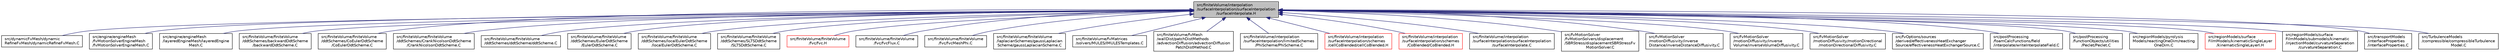digraph "src/finiteVolume/interpolation/surfaceInterpolation/surfaceInterpolation/surfaceInterpolate.H"
{
  bgcolor="transparent";
  edge [fontname="Helvetica",fontsize="10",labelfontname="Helvetica",labelfontsize="10"];
  node [fontname="Helvetica",fontsize="10",shape=record];
  Node1 [label="src/finiteVolume/interpolation\l/surfaceInterpolation/surfaceInterpolation\l/surfaceInterpolate.H",height=0.2,width=0.4,color="black", fillcolor="grey75", style="filled", fontcolor="black"];
  Node1 -> Node2 [dir="back",color="midnightblue",fontsize="10",style="solid",fontname="Helvetica"];
  Node2 [label="src/dynamicFvMesh/dynamic\lRefineFvMesh/dynamicRefineFvMesh.C",height=0.2,width=0.4,color="black",URL="$a04857.html"];
  Node1 -> Node3 [dir="back",color="midnightblue",fontsize="10",style="solid",fontname="Helvetica"];
  Node3 [label="src/engine/engineMesh\l/fvMotionSolverEngineMesh\l/fvMotionSolverEngineMesh.C",height=0.2,width=0.4,color="black",URL="$a05112.html"];
  Node1 -> Node4 [dir="back",color="midnightblue",fontsize="10",style="solid",fontname="Helvetica"];
  Node4 [label="src/engine/engineMesh\l/layeredEngineMesh/layeredEngine\lMesh.C",height=0.2,width=0.4,color="black",URL="$a05114.html"];
  Node1 -> Node5 [dir="back",color="midnightblue",fontsize="10",style="solid",fontname="Helvetica"];
  Node5 [label="src/finiteVolume/finiteVolume\l/ddtSchemes/backwardDdtScheme\l/backwardDdtScheme.C",height=0.2,width=0.4,color="black",URL="$a05794.html"];
  Node1 -> Node6 [dir="back",color="midnightblue",fontsize="10",style="solid",fontname="Helvetica"];
  Node6 [label="src/finiteVolume/finiteVolume\l/ddtSchemes/CoEulerDdtScheme\l/CoEulerDdtScheme.C",height=0.2,width=0.4,color="black",URL="$a05800.html"];
  Node1 -> Node7 [dir="back",color="midnightblue",fontsize="10",style="solid",fontname="Helvetica"];
  Node7 [label="src/finiteVolume/finiteVolume\l/ddtSchemes/CrankNicolsonDdtScheme\l/CrankNicolsonDdtScheme.C",height=0.2,width=0.4,color="black",URL="$a05803.html"];
  Node1 -> Node8 [dir="back",color="midnightblue",fontsize="10",style="solid",fontname="Helvetica"];
  Node8 [label="src/finiteVolume/finiteVolume\l/ddtSchemes/ddtScheme/ddtScheme.C",height=0.2,width=0.4,color="black",URL="$a05806.html"];
  Node1 -> Node9 [dir="back",color="midnightblue",fontsize="10",style="solid",fontname="Helvetica"];
  Node9 [label="src/finiteVolume/finiteVolume\l/ddtSchemes/EulerDdtScheme\l/EulerDdtScheme.C",height=0.2,width=0.4,color="black",URL="$a05809.html"];
  Node1 -> Node10 [dir="back",color="midnightblue",fontsize="10",style="solid",fontname="Helvetica"];
  Node10 [label="src/finiteVolume/finiteVolume\l/ddtSchemes/localEulerDdtScheme\l/localEulerDdtScheme.C",height=0.2,width=0.4,color="black",URL="$a05813.html"];
  Node1 -> Node11 [dir="back",color="midnightblue",fontsize="10",style="solid",fontname="Helvetica"];
  Node11 [label="src/finiteVolume/finiteVolume\l/ddtSchemes/SLTSDdtScheme\l/SLTSDdtScheme.C",height=0.2,width=0.4,color="black",URL="$a05816.html"];
  Node1 -> Node12 [dir="back",color="midnightblue",fontsize="10",style="solid",fontname="Helvetica"];
  Node12 [label="src/finiteVolume/finiteVolume\l/fvc/fvc.H",height=0.2,width=0.4,color="red",URL="$a05830.html"];
  Node1 -> Node13 [dir="back",color="midnightblue",fontsize="10",style="solid",fontname="Helvetica"];
  Node13 [label="src/finiteVolume/finiteVolume\l/fvc/fvcFlux.C",height=0.2,width=0.4,color="black",URL="$a05845.html"];
  Node1 -> Node14 [dir="back",color="midnightblue",fontsize="10",style="solid",fontname="Helvetica"];
  Node14 [label="src/finiteVolume/finiteVolume\l/fvc/fvcMeshPhi.C",height=0.2,width=0.4,color="black",URL="$a05854.html"];
  Node1 -> Node15 [dir="back",color="midnightblue",fontsize="10",style="solid",fontname="Helvetica"];
  Node15 [label="src/finiteVolume/finiteVolume\l/laplacianSchemes/gaussLaplacian\lScheme/gaussLaplacianScheme.C",height=0.2,width=0.4,color="black",URL="$a05917.html"];
  Node1 -> Node16 [dir="back",color="midnightblue",fontsize="10",style="solid",fontname="Helvetica"];
  Node16 [label="src/finiteVolume/fvMatrices\l/solvers/MULES/IMULESTemplates.C",height=0.2,width=0.4,color="black",URL="$a05961.html"];
  Node1 -> Node17 [dir="back",color="midnightblue",fontsize="10",style="solid",fontname="Helvetica"];
  Node17 [label="src/finiteVolume/fvMesh\l/wallDist/patchDistMethods\l/advectionDiffusion/advectionDiffusion\lPatchDistMethod.C",height=0.2,width=0.4,color="black",URL="$a06098.html"];
  Node1 -> Node18 [dir="back",color="midnightblue",fontsize="10",style="solid",fontname="Helvetica"];
  Node18 [label="src/finiteVolume/interpolation\l/surfaceInterpolation/limitedSchemes\l/PhiScheme/PhiScheme.C",height=0.2,width=0.4,color="black",URL="$a06193.html"];
  Node1 -> Node19 [dir="back",color="midnightblue",fontsize="10",style="solid",fontname="Helvetica"];
  Node19 [label="src/finiteVolume/interpolation\l/surfaceInterpolation/schemes\l/cellCoBlended/cellCoBlended.H",height=0.2,width=0.4,color="red",URL="$a06233.html"];
  Node1 -> Node20 [dir="back",color="midnightblue",fontsize="10",style="solid",fontname="Helvetica"];
  Node20 [label="src/finiteVolume/interpolation\l/surfaceInterpolation/schemes\l/CoBlended/CoBlended.H",height=0.2,width=0.4,color="red",URL="$a06240.html"];
  Node1 -> Node21 [dir="back",color="midnightblue",fontsize="10",style="solid",fontname="Helvetica"];
  Node21 [label="src/finiteVolume/interpolation\l/surfaceInterpolation/surfaceInterpolation\l/surfaceInterpolate.C",height=0.2,width=0.4,color="black",URL="$a06307.html"];
  Node1 -> Node22 [dir="back",color="midnightblue",fontsize="10",style="solid",fontname="Helvetica"];
  Node22 [label="src/fvMotionSolver\l/fvMotionSolvers/displacement\l/SBRStress/displacementSBRStressFv\lMotionSolver.C",height=0.2,width=0.4,color="black",URL="$a06341.html"];
  Node1 -> Node23 [dir="back",color="midnightblue",fontsize="10",style="solid",fontname="Helvetica"];
  Node23 [label="src/fvMotionSolver\l/motionDiffusivity/inverse\lDistance/inverseDistanceDiffusivity.C",height=0.2,width=0.4,color="black",URL="$a06361.html"];
  Node1 -> Node24 [dir="back",color="midnightblue",fontsize="10",style="solid",fontname="Helvetica"];
  Node24 [label="src/fvMotionSolver\l/motionDiffusivity/inverse\lVolume/inverseVolumeDiffusivity.C",height=0.2,width=0.4,color="black",URL="$a06367.html"];
  Node1 -> Node25 [dir="back",color="midnightblue",fontsize="10",style="solid",fontname="Helvetica"];
  Node25 [label="src/fvMotionSolver\l/motionDiffusivity/motionDirectional\l/motionDirectionalDiffusivity.C",height=0.2,width=0.4,color="black",URL="$a06375.html"];
  Node1 -> Node26 [dir="back",color="midnightblue",fontsize="10",style="solid",fontname="Helvetica"];
  Node26 [label="src/fvOptions/sources\l/derived/effectivenessHeatExchanger\lSource/effectivenessHeatExchangerSource.C",height=0.2,width=0.4,color="black",URL="$a06424.html"];
  Node1 -> Node27 [dir="back",color="midnightblue",fontsize="10",style="solid",fontname="Helvetica"];
  Node27 [label="src/postProcessing\l/foamCalcFunctions/field\l/interpolate/writeInterpolateField.C",height=0.2,width=0.4,color="black",URL="$a09338.html"];
  Node1 -> Node28 [dir="back",color="midnightblue",fontsize="10",style="solid",fontname="Helvetica"];
  Node28 [label="src/postProcessing\l/functionObjects/utilities\l/Peclet/Peclet.C",height=0.2,width=0.4,color="black",URL="$a09514.html"];
  Node1 -> Node29 [dir="back",color="midnightblue",fontsize="10",style="solid",fontname="Helvetica"];
  Node29 [label="src/regionModels/pyrolysis\lModels/reactingOneDim/reacting\lOneDim.C",height=0.2,width=0.4,color="black",URL="$a09608.html"];
  Node1 -> Node30 [dir="back",color="midnightblue",fontsize="10",style="solid",fontname="Helvetica"];
  Node30 [label="src/regionModels/surface\lFilmModels/kinematicSingleLayer\l/kinematicSingleLayerI.H",height=0.2,width=0.4,color="red",URL="$a09650.html"];
  Node1 -> Node31 [dir="back",color="midnightblue",fontsize="10",style="solid",fontname="Helvetica"];
  Node31 [label="src/regionModels/surface\lFilmModels/submodels/kinematic\l/injectionModel/curvatureSeparation\l/curvatureSeparation.C",height=0.2,width=0.4,color="black",URL="$a09677.html"];
  Node1 -> Node32 [dir="back",color="midnightblue",fontsize="10",style="solid",fontname="Helvetica"];
  Node32 [label="src/transportModels\l/interfaceProperties\l/interfaceProperties.C",height=0.2,width=0.4,color="black",URL="$a10680.html"];
  Node1 -> Node33 [dir="back",color="midnightblue",fontsize="10",style="solid",fontname="Helvetica"];
  Node33 [label="src/TurbulenceModels\l/compressible/compressibleTurbulence\lModel.C",height=0.2,width=0.4,color="black",URL="$a10750.html"];
}
